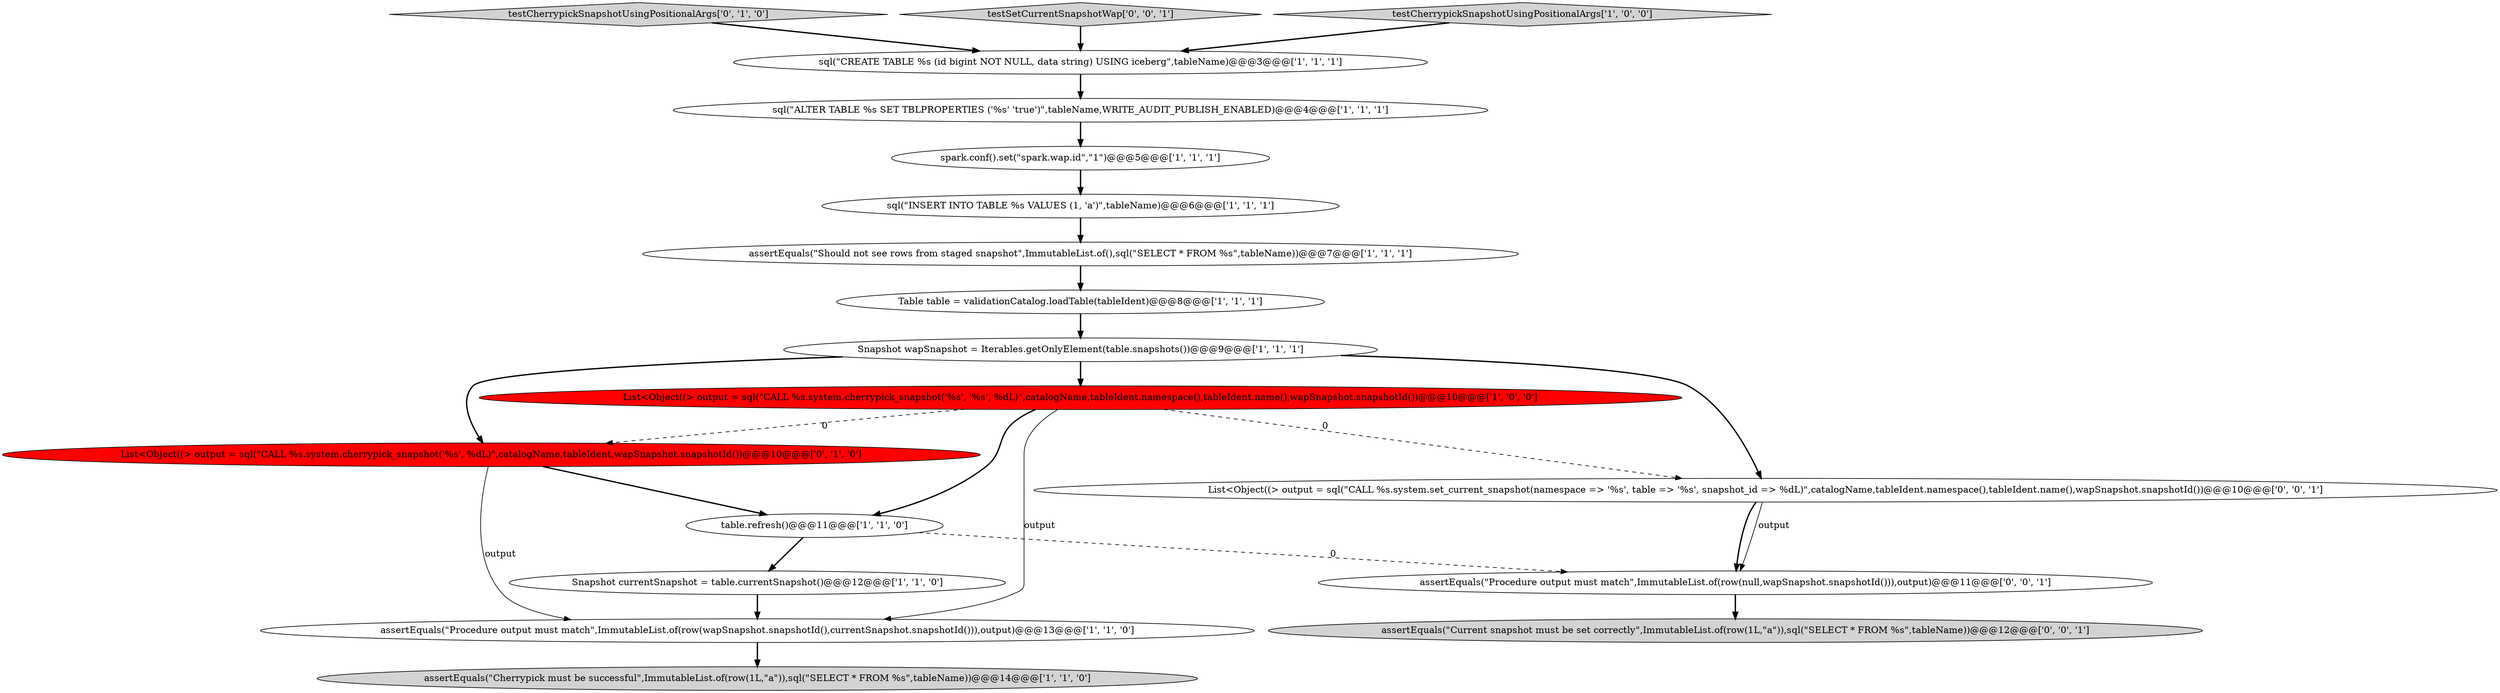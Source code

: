 digraph {
9 [style = filled, label = "Table table = validationCatalog.loadTable(tableIdent)@@@8@@@['1', '1', '1']", fillcolor = white, shape = ellipse image = "AAA0AAABBB1BBB"];
8 [style = filled, label = "assertEquals(\"Cherrypick must be successful\",ImmutableList.of(row(1L,\"a\")),sql(\"SELECT * FROM %s\",tableName))@@@14@@@['1', '1', '0']", fillcolor = lightgray, shape = ellipse image = "AAA0AAABBB1BBB"];
2 [style = filled, label = "table.refresh()@@@11@@@['1', '1', '0']", fillcolor = white, shape = ellipse image = "AAA0AAABBB1BBB"];
6 [style = filled, label = "spark.conf().set(\"spark.wap.id\",\"1\")@@@5@@@['1', '1', '1']", fillcolor = white, shape = ellipse image = "AAA0AAABBB1BBB"];
7 [style = filled, label = "List<Object((> output = sql(\"CALL %s.system.cherrypick_snapshot('%s', '%s', %dL)\",catalogName,tableIdent.namespace(),tableIdent.name(),wapSnapshot.snapshotId())@@@10@@@['1', '0', '0']", fillcolor = red, shape = ellipse image = "AAA1AAABBB1BBB"];
12 [style = filled, label = "sql(\"INSERT INTO TABLE %s VALUES (1, 'a')\",tableName)@@@6@@@['1', '1', '1']", fillcolor = white, shape = ellipse image = "AAA0AAABBB1BBB"];
13 [style = filled, label = "List<Object((> output = sql(\"CALL %s.system.cherrypick_snapshot('%s', %dL)\",catalogName,tableIdent,wapSnapshot.snapshotId())@@@10@@@['0', '1', '0']", fillcolor = red, shape = ellipse image = "AAA1AAABBB2BBB"];
14 [style = filled, label = "testCherrypickSnapshotUsingPositionalArgs['0', '1', '0']", fillcolor = lightgray, shape = diamond image = "AAA0AAABBB2BBB"];
17 [style = filled, label = "assertEquals(\"Current snapshot must be set correctly\",ImmutableList.of(row(1L,\"a\")),sql(\"SELECT * FROM %s\",tableName))@@@12@@@['0', '0', '1']", fillcolor = lightgray, shape = ellipse image = "AAA0AAABBB3BBB"];
15 [style = filled, label = "testSetCurrentSnapshotWap['0', '0', '1']", fillcolor = lightgray, shape = diamond image = "AAA0AAABBB3BBB"];
10 [style = filled, label = "Snapshot wapSnapshot = Iterables.getOnlyElement(table.snapshots())@@@9@@@['1', '1', '1']", fillcolor = white, shape = ellipse image = "AAA0AAABBB1BBB"];
11 [style = filled, label = "assertEquals(\"Procedure output must match\",ImmutableList.of(row(wapSnapshot.snapshotId(),currentSnapshot.snapshotId())),output)@@@13@@@['1', '1', '0']", fillcolor = white, shape = ellipse image = "AAA0AAABBB1BBB"];
5 [style = filled, label = "Snapshot currentSnapshot = table.currentSnapshot()@@@12@@@['1', '1', '0']", fillcolor = white, shape = ellipse image = "AAA0AAABBB1BBB"];
3 [style = filled, label = "testCherrypickSnapshotUsingPositionalArgs['1', '0', '0']", fillcolor = lightgray, shape = diamond image = "AAA0AAABBB1BBB"];
0 [style = filled, label = "sql(\"ALTER TABLE %s SET TBLPROPERTIES ('%s' 'true')\",tableName,WRITE_AUDIT_PUBLISH_ENABLED)@@@4@@@['1', '1', '1']", fillcolor = white, shape = ellipse image = "AAA0AAABBB1BBB"];
18 [style = filled, label = "List<Object((> output = sql(\"CALL %s.system.set_current_snapshot(namespace => '%s', table => '%s', snapshot_id => %dL)\",catalogName,tableIdent.namespace(),tableIdent.name(),wapSnapshot.snapshotId())@@@10@@@['0', '0', '1']", fillcolor = white, shape = ellipse image = "AAA0AAABBB3BBB"];
1 [style = filled, label = "assertEquals(\"Should not see rows from staged snapshot\",ImmutableList.of(),sql(\"SELECT * FROM %s\",tableName))@@@7@@@['1', '1', '1']", fillcolor = white, shape = ellipse image = "AAA0AAABBB1BBB"];
16 [style = filled, label = "assertEquals(\"Procedure output must match\",ImmutableList.of(row(null,wapSnapshot.snapshotId())),output)@@@11@@@['0', '0', '1']", fillcolor = white, shape = ellipse image = "AAA0AAABBB3BBB"];
4 [style = filled, label = "sql(\"CREATE TABLE %s (id bigint NOT NULL, data string) USING iceberg\",tableName)@@@3@@@['1', '1', '1']", fillcolor = white, shape = ellipse image = "AAA0AAABBB1BBB"];
7->11 [style = solid, label="output"];
10->18 [style = bold, label=""];
7->18 [style = dashed, label="0"];
0->6 [style = bold, label=""];
18->16 [style = solid, label="output"];
16->17 [style = bold, label=""];
9->10 [style = bold, label=""];
12->1 [style = bold, label=""];
10->7 [style = bold, label=""];
3->4 [style = bold, label=""];
1->9 [style = bold, label=""];
4->0 [style = bold, label=""];
10->13 [style = bold, label=""];
7->2 [style = bold, label=""];
2->16 [style = dashed, label="0"];
13->11 [style = solid, label="output"];
15->4 [style = bold, label=""];
13->2 [style = bold, label=""];
7->13 [style = dashed, label="0"];
11->8 [style = bold, label=""];
5->11 [style = bold, label=""];
6->12 [style = bold, label=""];
2->5 [style = bold, label=""];
14->4 [style = bold, label=""];
18->16 [style = bold, label=""];
}
